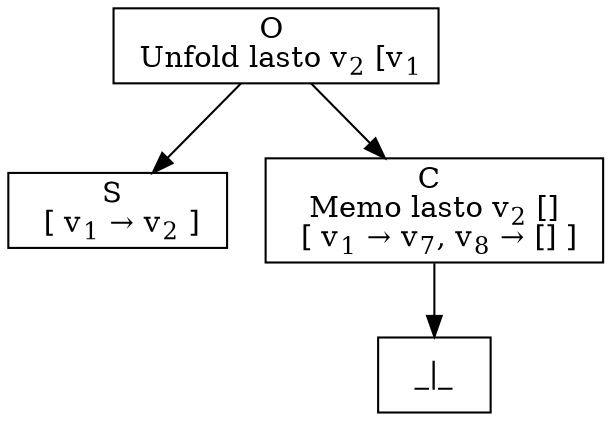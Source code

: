 digraph {
    graph [rankdir=TB
          ,bgcolor=transparent];
    node [shape=box
         ,fillcolor=white
         ,style=filled];
    0 [label=<O <BR/> Unfold lasto v<SUB>2</SUB> [v<SUB>1</SUB>]>];
    1 [label=<S <BR/>  [ v<SUB>1</SUB> &rarr; v<SUB>2</SUB> ] >];
    2 [label=<C <BR/> Memo lasto v<SUB>2</SUB> [] <BR/>  [ v<SUB>1</SUB> &rarr; v<SUB>7</SUB>, v<SUB>8</SUB> &rarr; [] ] >];
    3 [label=<_|_>];
    0 -> 1 [label=""];
    0 -> 2 [label=""];
    2 -> 3 [label=""];
}
